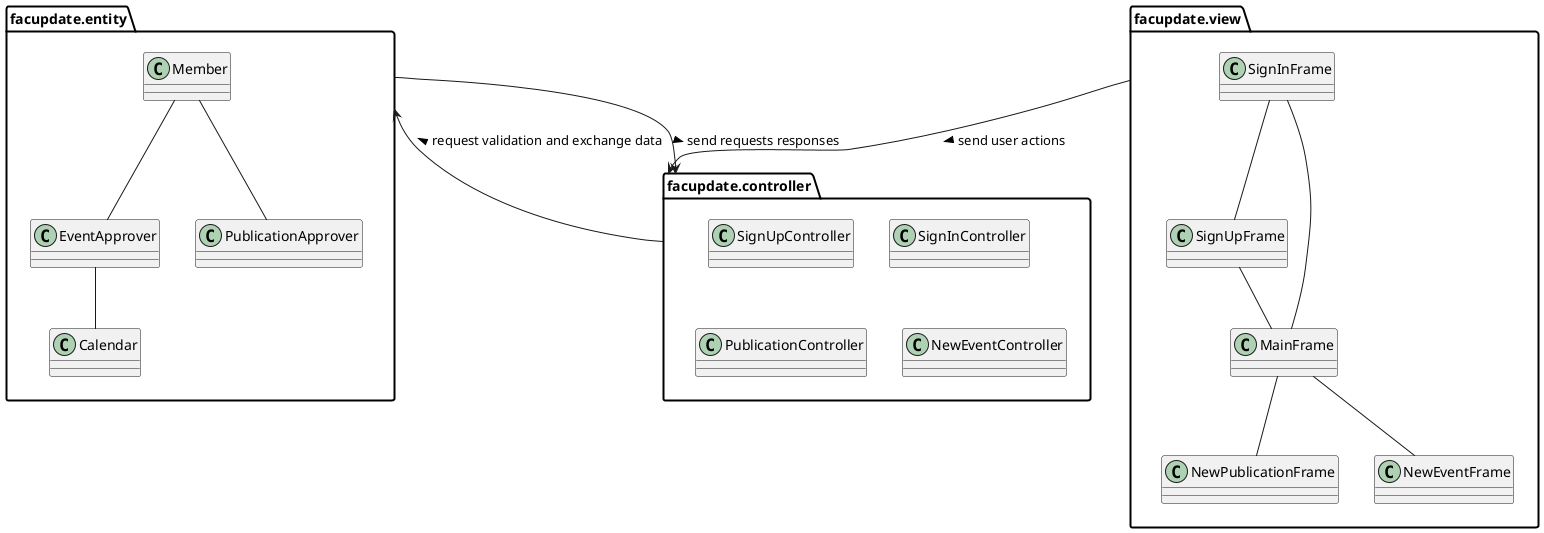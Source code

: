 @startuml package_diagram

skinparam FontSize 14
skinparam PackageBorderThickness 2

package "facupdate.entity" as model {
    class Member
    class EventApprover
    class Calendar
    class PublicationApprover
}

package "facupdate.view" as frame {
    class SignUpFrame
    class SignInFrame
    class MainFrame
    class NewPublicationFrame
    class NewEventFrame
}

package "facupdate.controller" as control {
    class SignUpController
    class SignInController
    class PublicationController
    class NewEventController
}

Member -- EventApprover
EventApprover -- Calendar
Member -- PublicationApprover

SignInFrame -- MainFrame
SignInFrame -- SignUpFrame
SignUpFrame -- MainFrame
MainFrame -- NewPublicationFrame
MainFrame -- NewEventFrame

frame --> control : > send user actions
control -up-> model : > request validation and exchange data 
model --> control : > send requests responses

@enduml
